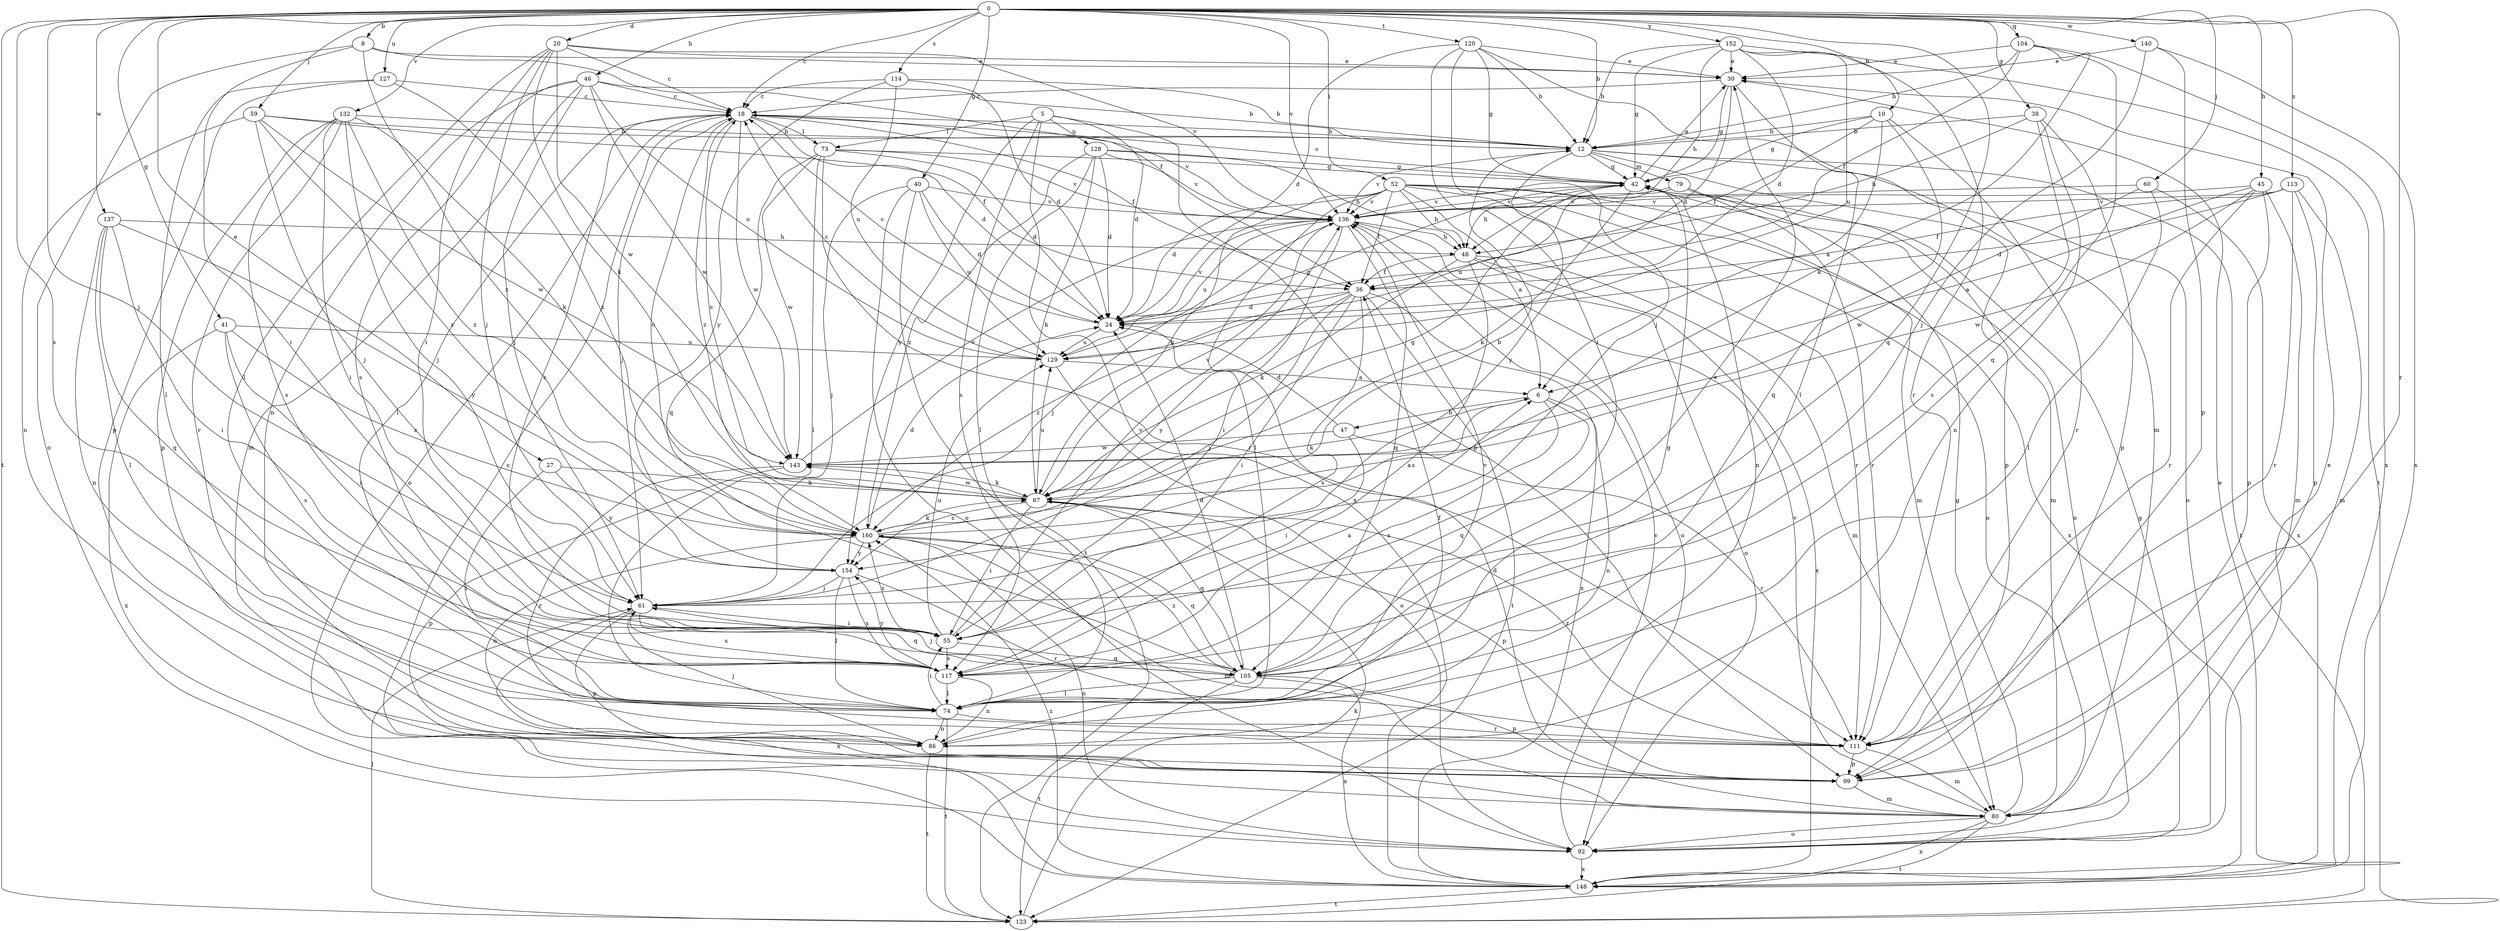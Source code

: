 strict digraph  {
0;
5;
6;
8;
10;
12;
18;
20;
24;
27;
30;
36;
38;
40;
41;
42;
45;
46;
47;
48;
52;
55;
59;
60;
61;
67;
73;
74;
79;
80;
86;
92;
99;
104;
105;
111;
113;
114;
117;
120;
123;
127;
128;
129;
132;
136;
137;
140;
143;
148;
152;
154;
160;
0 -> 8  [label=b];
0 -> 10  [label=b];
0 -> 12  [label=b];
0 -> 18  [label=c];
0 -> 20  [label=d];
0 -> 27  [label=e];
0 -> 38  [label=g];
0 -> 40  [label=g];
0 -> 41  [label=g];
0 -> 45  [label=h];
0 -> 46  [label=h];
0 -> 52  [label=i];
0 -> 59  [label=j];
0 -> 60  [label=j];
0 -> 61  [label=j];
0 -> 104  [label=q];
0 -> 105  [label=q];
0 -> 111  [label=r];
0 -> 113  [label=s];
0 -> 114  [label=s];
0 -> 117  [label=s];
0 -> 120  [label=t];
0 -> 123  [label=t];
0 -> 127  [label=u];
0 -> 132  [label=v];
0 -> 136  [label=v];
0 -> 137  [label=w];
0 -> 140  [label=w];
0 -> 152  [label=y];
5 -> 24  [label=d];
5 -> 73  [label=l];
5 -> 99  [label=p];
5 -> 117  [label=s];
5 -> 128  [label=u];
5 -> 148  [label=x];
5 -> 154  [label=y];
6 -> 47  [label=h];
6 -> 67  [label=k];
6 -> 86  [label=n];
6 -> 105  [label=q];
6 -> 117  [label=s];
8 -> 30  [label=e];
8 -> 36  [label=f];
8 -> 55  [label=i];
8 -> 92  [label=o];
8 -> 160  [label=z];
10 -> 6  [label=a];
10 -> 12  [label=b];
10 -> 36  [label=f];
10 -> 42  [label=g];
10 -> 105  [label=q];
10 -> 111  [label=r];
12 -> 42  [label=g];
12 -> 79  [label=m];
12 -> 92  [label=o];
12 -> 99  [label=p];
12 -> 123  [label=t];
12 -> 136  [label=v];
12 -> 154  [label=y];
18 -> 12  [label=b];
18 -> 24  [label=d];
18 -> 36  [label=f];
18 -> 61  [label=j];
18 -> 73  [label=l];
18 -> 74  [label=l];
18 -> 92  [label=o];
18 -> 136  [label=v];
18 -> 143  [label=w];
18 -> 160  [label=z];
20 -> 18  [label=c];
20 -> 30  [label=e];
20 -> 55  [label=i];
20 -> 61  [label=j];
20 -> 67  [label=k];
20 -> 74  [label=l];
20 -> 136  [label=v];
20 -> 143  [label=w];
24 -> 18  [label=c];
24 -> 129  [label=u];
24 -> 136  [label=v];
27 -> 67  [label=k];
27 -> 74  [label=l];
27 -> 154  [label=y];
30 -> 18  [label=c];
30 -> 24  [label=d];
30 -> 42  [label=g];
30 -> 74  [label=l];
36 -> 24  [label=d];
36 -> 55  [label=i];
36 -> 61  [label=j];
36 -> 117  [label=s];
36 -> 123  [label=t];
36 -> 148  [label=x];
36 -> 154  [label=y];
36 -> 160  [label=z];
38 -> 12  [label=b];
38 -> 48  [label=h];
38 -> 86  [label=n];
38 -> 99  [label=p];
38 -> 117  [label=s];
40 -> 24  [label=d];
40 -> 61  [label=j];
40 -> 92  [label=o];
40 -> 123  [label=t];
40 -> 129  [label=u];
40 -> 136  [label=v];
41 -> 55  [label=i];
41 -> 117  [label=s];
41 -> 129  [label=u];
41 -> 148  [label=x];
41 -> 160  [label=z];
42 -> 18  [label=c];
42 -> 30  [label=e];
42 -> 48  [label=h];
42 -> 67  [label=k];
42 -> 86  [label=n];
42 -> 92  [label=o];
42 -> 136  [label=v];
45 -> 6  [label=a];
45 -> 80  [label=m];
45 -> 99  [label=p];
45 -> 111  [label=r];
45 -> 136  [label=v];
45 -> 143  [label=w];
46 -> 12  [label=b];
46 -> 18  [label=c];
46 -> 61  [label=j];
46 -> 80  [label=m];
46 -> 86  [label=n];
46 -> 117  [label=s];
46 -> 129  [label=u];
46 -> 143  [label=w];
47 -> 24  [label=d];
47 -> 55  [label=i];
47 -> 111  [label=r];
47 -> 143  [label=w];
48 -> 36  [label=f];
48 -> 67  [label=k];
48 -> 80  [label=m];
48 -> 92  [label=o];
48 -> 117  [label=s];
48 -> 148  [label=x];
52 -> 6  [label=a];
52 -> 24  [label=d];
52 -> 36  [label=f];
52 -> 48  [label=h];
52 -> 67  [label=k];
52 -> 74  [label=l];
52 -> 80  [label=m];
52 -> 92  [label=o];
52 -> 111  [label=r];
52 -> 136  [label=v];
52 -> 148  [label=x];
55 -> 18  [label=c];
55 -> 105  [label=q];
55 -> 117  [label=s];
55 -> 129  [label=u];
55 -> 136  [label=v];
55 -> 160  [label=z];
59 -> 12  [label=b];
59 -> 36  [label=f];
59 -> 61  [label=j];
59 -> 86  [label=n];
59 -> 143  [label=w];
59 -> 160  [label=z];
60 -> 74  [label=l];
60 -> 136  [label=v];
60 -> 143  [label=w];
60 -> 148  [label=x];
61 -> 55  [label=i];
61 -> 99  [label=p];
61 -> 105  [label=q];
61 -> 117  [label=s];
61 -> 148  [label=x];
67 -> 18  [label=c];
67 -> 42  [label=g];
67 -> 55  [label=i];
67 -> 99  [label=p];
67 -> 105  [label=q];
67 -> 111  [label=r];
67 -> 129  [label=u];
67 -> 136  [label=v];
67 -> 143  [label=w];
67 -> 160  [label=z];
73 -> 24  [label=d];
73 -> 42  [label=g];
73 -> 74  [label=l];
73 -> 105  [label=q];
73 -> 111  [label=r];
73 -> 136  [label=v];
73 -> 143  [label=w];
74 -> 42  [label=g];
74 -> 55  [label=i];
74 -> 86  [label=n];
74 -> 111  [label=r];
74 -> 123  [label=t];
74 -> 136  [label=v];
79 -> 80  [label=m];
79 -> 111  [label=r];
79 -> 129  [label=u];
79 -> 136  [label=v];
80 -> 18  [label=c];
80 -> 24  [label=d];
80 -> 42  [label=g];
80 -> 92  [label=o];
80 -> 123  [label=t];
80 -> 136  [label=v];
80 -> 148  [label=x];
86 -> 36  [label=f];
86 -> 61  [label=j];
86 -> 123  [label=t];
92 -> 30  [label=e];
92 -> 42  [label=g];
92 -> 136  [label=v];
92 -> 148  [label=x];
99 -> 80  [label=m];
104 -> 12  [label=b];
104 -> 30  [label=e];
104 -> 36  [label=f];
104 -> 67  [label=k];
104 -> 105  [label=q];
104 -> 148  [label=x];
105 -> 24  [label=d];
105 -> 30  [label=e];
105 -> 61  [label=j];
105 -> 74  [label=l];
105 -> 99  [label=p];
105 -> 123  [label=t];
105 -> 148  [label=x];
105 -> 160  [label=z];
111 -> 80  [label=m];
111 -> 99  [label=p];
113 -> 24  [label=d];
113 -> 36  [label=f];
113 -> 80  [label=m];
113 -> 99  [label=p];
113 -> 111  [label=r];
113 -> 136  [label=v];
114 -> 12  [label=b];
114 -> 18  [label=c];
114 -> 24  [label=d];
114 -> 129  [label=u];
114 -> 154  [label=y];
117 -> 6  [label=a];
117 -> 74  [label=l];
117 -> 86  [label=n];
117 -> 154  [label=y];
120 -> 12  [label=b];
120 -> 24  [label=d];
120 -> 30  [label=e];
120 -> 42  [label=g];
120 -> 55  [label=i];
120 -> 61  [label=j];
120 -> 80  [label=m];
123 -> 61  [label=j];
123 -> 67  [label=k];
127 -> 18  [label=c];
127 -> 74  [label=l];
127 -> 99  [label=p];
127 -> 160  [label=z];
128 -> 24  [label=d];
128 -> 42  [label=g];
128 -> 48  [label=h];
128 -> 67  [label=k];
128 -> 74  [label=l];
128 -> 136  [label=v];
128 -> 160  [label=z];
129 -> 6  [label=a];
129 -> 18  [label=c];
129 -> 42  [label=g];
129 -> 92  [label=o];
132 -> 12  [label=b];
132 -> 55  [label=i];
132 -> 61  [label=j];
132 -> 67  [label=k];
132 -> 99  [label=p];
132 -> 111  [label=r];
132 -> 117  [label=s];
132 -> 160  [label=z];
136 -> 48  [label=h];
136 -> 55  [label=i];
136 -> 61  [label=j];
136 -> 92  [label=o];
136 -> 105  [label=q];
136 -> 129  [label=u];
137 -> 48  [label=h];
137 -> 55  [label=i];
137 -> 74  [label=l];
137 -> 86  [label=n];
137 -> 105  [label=q];
137 -> 154  [label=y];
140 -> 30  [label=e];
140 -> 61  [label=j];
140 -> 99  [label=p];
140 -> 148  [label=x];
143 -> 67  [label=k];
143 -> 99  [label=p];
143 -> 111  [label=r];
143 -> 136  [label=v];
148 -> 30  [label=e];
148 -> 123  [label=t];
148 -> 160  [label=z];
152 -> 12  [label=b];
152 -> 24  [label=d];
152 -> 30  [label=e];
152 -> 42  [label=g];
152 -> 48  [label=h];
152 -> 111  [label=r];
152 -> 123  [label=t];
152 -> 129  [label=u];
154 -> 61  [label=j];
154 -> 74  [label=l];
154 -> 111  [label=r];
154 -> 117  [label=s];
160 -> 6  [label=a];
160 -> 12  [label=b];
160 -> 18  [label=c];
160 -> 24  [label=d];
160 -> 67  [label=k];
160 -> 80  [label=m];
160 -> 86  [label=n];
160 -> 92  [label=o];
160 -> 105  [label=q];
160 -> 154  [label=y];
}
